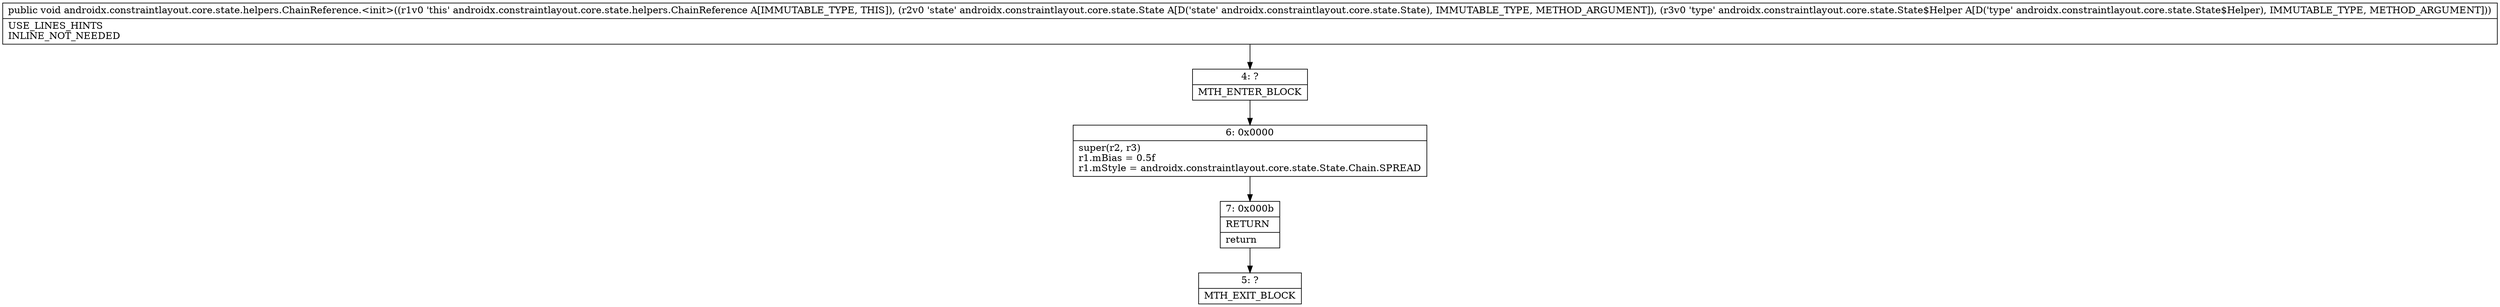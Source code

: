 digraph "CFG forandroidx.constraintlayout.core.state.helpers.ChainReference.\<init\>(Landroidx\/constraintlayout\/core\/state\/State;Landroidx\/constraintlayout\/core\/state\/State$Helper;)V" {
Node_4 [shape=record,label="{4\:\ ?|MTH_ENTER_BLOCK\l}"];
Node_6 [shape=record,label="{6\:\ 0x0000|super(r2, r3)\lr1.mBias = 0.5f\lr1.mStyle = androidx.constraintlayout.core.state.State.Chain.SPREAD\l}"];
Node_7 [shape=record,label="{7\:\ 0x000b|RETURN\l|return\l}"];
Node_5 [shape=record,label="{5\:\ ?|MTH_EXIT_BLOCK\l}"];
MethodNode[shape=record,label="{public void androidx.constraintlayout.core.state.helpers.ChainReference.\<init\>((r1v0 'this' androidx.constraintlayout.core.state.helpers.ChainReference A[IMMUTABLE_TYPE, THIS]), (r2v0 'state' androidx.constraintlayout.core.state.State A[D('state' androidx.constraintlayout.core.state.State), IMMUTABLE_TYPE, METHOD_ARGUMENT]), (r3v0 'type' androidx.constraintlayout.core.state.State$Helper A[D('type' androidx.constraintlayout.core.state.State$Helper), IMMUTABLE_TYPE, METHOD_ARGUMENT]))  | USE_LINES_HINTS\lINLINE_NOT_NEEDED\l}"];
MethodNode -> Node_4;Node_4 -> Node_6;
Node_6 -> Node_7;
Node_7 -> Node_5;
}

